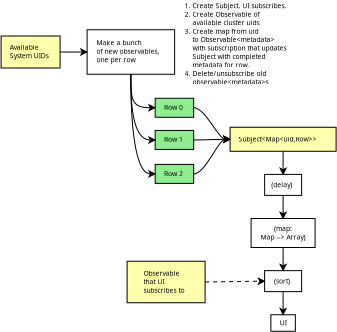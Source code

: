 <?xml version="1.0" encoding="UTF-8"?>
<dia:diagram xmlns:dia="http://www.lysator.liu.se/~alla/dia/">
  <dia:layer name="Background" visible="true" active="true">
    <dia:group>
      <dia:object type="Standard - Box" version="0" id="O0">
        <dia:attribute name="obj_pos">
          <dia:point val="0.312,2.275"/>
        </dia:attribute>
        <dia:attribute name="obj_bb">
          <dia:rectangle val="0.307,2.27;3.268,3.88"/>
        </dia:attribute>
        <dia:attribute name="elem_corner">
          <dia:point val="0.312,2.275"/>
        </dia:attribute>
        <dia:attribute name="elem_width">
          <dia:real val="2.95"/>
        </dia:attribute>
        <dia:attribute name="elem_height">
          <dia:real val="1.6"/>
        </dia:attribute>
        <dia:attribute name="border_width">
          <dia:real val="0.01"/>
        </dia:attribute>
        <dia:attribute name="inner_color">
          <dia:color val="#ffffad"/>
        </dia:attribute>
        <dia:attribute name="show_background">
          <dia:boolean val="true"/>
        </dia:attribute>
      </dia:object>
      <dia:object type="Standard - Text" version="1" id="O1">
        <dia:attribute name="obj_pos">
          <dia:point val="0.75,2.962"/>
        </dia:attribute>
        <dia:attribute name="obj_bb">
          <dia:rectangle val="0.75,2.65;2.9,3.466"/>
        </dia:attribute>
        <dia:attribute name="text">
          <dia:composite type="text">
            <dia:attribute name="string">
              <dia:string>#Available
System UIDs#</dia:string>
            </dia:attribute>
            <dia:attribute name="font">
              <dia:font family="sans" style="0" name="Helvetica"/>
            </dia:attribute>
            <dia:attribute name="height">
              <dia:real val="0.423"/>
            </dia:attribute>
            <dia:attribute name="pos">
              <dia:point val="0.75,2.962"/>
            </dia:attribute>
            <dia:attribute name="color">
              <dia:color val="#000000"/>
            </dia:attribute>
            <dia:attribute name="alignment">
              <dia:enum val="0"/>
            </dia:attribute>
          </dia:composite>
        </dia:attribute>
        <dia:attribute name="valign">
          <dia:enum val="3"/>
        </dia:attribute>
        <dia:attribute name="fill_color">
          <dia:color val="#ffffad"/>
        </dia:attribute>
        <dia:attribute name="show_background">
          <dia:boolean val="true"/>
        </dia:attribute>
      </dia:object>
    </dia:group>
    <dia:group>
      <dia:object type="Standard - Box" version="0" id="O2">
        <dia:attribute name="obj_pos">
          <dia:point val="4.612,1.962"/>
        </dia:attribute>
        <dia:attribute name="obj_bb">
          <dia:rectangle val="4.607,1.958;8.992,4.192"/>
        </dia:attribute>
        <dia:attribute name="elem_corner">
          <dia:point val="4.612,1.962"/>
        </dia:attribute>
        <dia:attribute name="elem_width">
          <dia:real val="4.375"/>
        </dia:attribute>
        <dia:attribute name="elem_height">
          <dia:real val="2.225"/>
        </dia:attribute>
        <dia:attribute name="border_width">
          <dia:real val="0.01"/>
        </dia:attribute>
        <dia:attribute name="show_background">
          <dia:boolean val="true"/>
        </dia:attribute>
      </dia:object>
      <dia:object type="Standard - Text" version="1" id="O3">
        <dia:attribute name="obj_pos">
          <dia:point val="5.088,2.737"/>
        </dia:attribute>
        <dia:attribute name="obj_bb">
          <dia:rectangle val="5.088,2.425;8.48,3.664"/>
        </dia:attribute>
        <dia:attribute name="text">
          <dia:composite type="text">
            <dia:attribute name="string">
              <dia:string>#Make a bunch
of new observables,
one per row#</dia:string>
            </dia:attribute>
            <dia:attribute name="font">
              <dia:font family="sans" style="0" name="Helvetica"/>
            </dia:attribute>
            <dia:attribute name="height">
              <dia:real val="0.423"/>
            </dia:attribute>
            <dia:attribute name="pos">
              <dia:point val="5.088,2.737"/>
            </dia:attribute>
            <dia:attribute name="color">
              <dia:color val="#000000"/>
            </dia:attribute>
            <dia:attribute name="alignment">
              <dia:enum val="0"/>
            </dia:attribute>
          </dia:composite>
        </dia:attribute>
        <dia:attribute name="valign">
          <dia:enum val="3"/>
        </dia:attribute>
      </dia:object>
    </dia:group>
    <dia:object type="Standard - BezierLine" version="0" id="O4">
      <dia:attribute name="obj_pos">
        <dia:point val="3.263,3.075"/>
      </dia:attribute>
      <dia:attribute name="obj_bb">
        <dia:rectangle val="3.257,2.914;4.612,3.236"/>
      </dia:attribute>
      <dia:attribute name="bez_points">
        <dia:point val="3.263,3.075"/>
        <dia:point val="4.076,3.075"/>
        <dia:point val="3.799,3.075"/>
        <dia:point val="4.612,3.075"/>
      </dia:attribute>
      <dia:attribute name="corner_types">
        <dia:enum val="0"/>
        <dia:enum val="0"/>
      </dia:attribute>
      <dia:attribute name="line_width">
        <dia:real val="0.01"/>
      </dia:attribute>
      <dia:attribute name="end_arrow">
        <dia:enum val="22"/>
      </dia:attribute>
      <dia:attribute name="end_arrow_length">
        <dia:real val="0.3"/>
      </dia:attribute>
      <dia:attribute name="end_arrow_width">
        <dia:real val="0.3"/>
      </dia:attribute>
      <dia:connections>
        <dia:connection handle="0" to="O0" connection="4"/>
        <dia:connection handle="3" to="O2" connection="3"/>
      </dia:connections>
    </dia:object>
    <dia:group>
      <dia:object type="Standard - Box" version="0" id="O5">
        <dia:attribute name="obj_pos">
          <dia:point val="8.016,8.695"/>
        </dia:attribute>
        <dia:attribute name="obj_bb">
          <dia:rectangle val="8.011,8.69;9.946,9.65"/>
        </dia:attribute>
        <dia:attribute name="elem_corner">
          <dia:point val="8.016,8.695"/>
        </dia:attribute>
        <dia:attribute name="elem_width">
          <dia:real val="1.925"/>
        </dia:attribute>
        <dia:attribute name="elem_height">
          <dia:real val="0.95"/>
        </dia:attribute>
        <dia:attribute name="border_width">
          <dia:real val="0.01"/>
        </dia:attribute>
        <dia:attribute name="inner_color">
          <dia:color val="#90ee90"/>
        </dia:attribute>
        <dia:attribute name="show_background">
          <dia:boolean val="true"/>
        </dia:attribute>
      </dia:object>
      <dia:object type="Standard - Text" version="1" id="O6">
        <dia:attribute name="obj_pos">
          <dia:point val="8.461,9.287"/>
        </dia:attribute>
        <dia:attribute name="obj_bb">
          <dia:rectangle val="8.461,8.975;9.486,9.367"/>
        </dia:attribute>
        <dia:attribute name="text">
          <dia:composite type="text">
            <dia:attribute name="string">
              <dia:string>#Row 2#</dia:string>
            </dia:attribute>
            <dia:attribute name="font">
              <dia:font family="sans" style="0" name="Helvetica"/>
            </dia:attribute>
            <dia:attribute name="height">
              <dia:real val="0.423"/>
            </dia:attribute>
            <dia:attribute name="pos">
              <dia:point val="8.461,9.287"/>
            </dia:attribute>
            <dia:attribute name="color">
              <dia:color val="#000000"/>
            </dia:attribute>
            <dia:attribute name="alignment">
              <dia:enum val="0"/>
            </dia:attribute>
          </dia:composite>
        </dia:attribute>
        <dia:attribute name="valign">
          <dia:enum val="3"/>
        </dia:attribute>
        <dia:attribute name="fill_color">
          <dia:color val="#90ee90"/>
        </dia:attribute>
        <dia:attribute name="show_background">
          <dia:boolean val="true"/>
        </dia:attribute>
      </dia:object>
    </dia:group>
    <dia:group>
      <dia:object type="Standard - Box" version="0" id="O7">
        <dia:attribute name="obj_pos">
          <dia:point val="8.016,5.388"/>
        </dia:attribute>
        <dia:attribute name="obj_bb">
          <dia:rectangle val="8.011,5.383;9.946,6.343"/>
        </dia:attribute>
        <dia:attribute name="elem_corner">
          <dia:point val="8.016,5.388"/>
        </dia:attribute>
        <dia:attribute name="elem_width">
          <dia:real val="1.925"/>
        </dia:attribute>
        <dia:attribute name="elem_height">
          <dia:real val="0.95"/>
        </dia:attribute>
        <dia:attribute name="border_width">
          <dia:real val="0.01"/>
        </dia:attribute>
        <dia:attribute name="inner_color">
          <dia:color val="#90ee90"/>
        </dia:attribute>
        <dia:attribute name="show_background">
          <dia:boolean val="true"/>
        </dia:attribute>
      </dia:object>
      <dia:object type="Standard - Text" version="1" id="O8">
        <dia:attribute name="obj_pos">
          <dia:point val="8.461,5.963"/>
        </dia:attribute>
        <dia:attribute name="obj_bb">
          <dia:rectangle val="8.461,5.65;9.486,6.043"/>
        </dia:attribute>
        <dia:attribute name="text">
          <dia:composite type="text">
            <dia:attribute name="string">
              <dia:string>#Row 0#</dia:string>
            </dia:attribute>
            <dia:attribute name="font">
              <dia:font family="sans" style="0" name="Helvetica"/>
            </dia:attribute>
            <dia:attribute name="height">
              <dia:real val="0.423"/>
            </dia:attribute>
            <dia:attribute name="pos">
              <dia:point val="8.461,5.963"/>
            </dia:attribute>
            <dia:attribute name="color">
              <dia:color val="#000000"/>
            </dia:attribute>
            <dia:attribute name="alignment">
              <dia:enum val="0"/>
            </dia:attribute>
          </dia:composite>
        </dia:attribute>
        <dia:attribute name="valign">
          <dia:enum val="3"/>
        </dia:attribute>
        <dia:attribute name="fill_color">
          <dia:color val="#90ee90"/>
        </dia:attribute>
        <dia:attribute name="show_background">
          <dia:boolean val="true"/>
        </dia:attribute>
      </dia:object>
    </dia:group>
    <dia:group>
      <dia:object type="Standard - Box" version="0" id="O9">
        <dia:attribute name="obj_pos">
          <dia:point val="8.016,6.997"/>
        </dia:attribute>
        <dia:attribute name="obj_bb">
          <dia:rectangle val="8.011,6.992;9.946,7.952"/>
        </dia:attribute>
        <dia:attribute name="elem_corner">
          <dia:point val="8.016,6.997"/>
        </dia:attribute>
        <dia:attribute name="elem_width">
          <dia:real val="1.925"/>
        </dia:attribute>
        <dia:attribute name="elem_height">
          <dia:real val="0.95"/>
        </dia:attribute>
        <dia:attribute name="border_width">
          <dia:real val="0.01"/>
        </dia:attribute>
        <dia:attribute name="inner_color">
          <dia:color val="#90ee90"/>
        </dia:attribute>
        <dia:attribute name="show_background">
          <dia:boolean val="true"/>
        </dia:attribute>
      </dia:object>
      <dia:object type="Standard - Text" version="1" id="O10">
        <dia:attribute name="obj_pos">
          <dia:point val="8.461,7.562"/>
        </dia:attribute>
        <dia:attribute name="obj_bb">
          <dia:rectangle val="8.461,7.25;9.486,7.643"/>
        </dia:attribute>
        <dia:attribute name="text">
          <dia:composite type="text">
            <dia:attribute name="string">
              <dia:string>#Row 1#</dia:string>
            </dia:attribute>
            <dia:attribute name="font">
              <dia:font family="sans" style="0" name="Helvetica"/>
            </dia:attribute>
            <dia:attribute name="height">
              <dia:real val="0.423"/>
            </dia:attribute>
            <dia:attribute name="pos">
              <dia:point val="8.461,7.562"/>
            </dia:attribute>
            <dia:attribute name="color">
              <dia:color val="#000000"/>
            </dia:attribute>
            <dia:attribute name="alignment">
              <dia:enum val="0"/>
            </dia:attribute>
          </dia:composite>
        </dia:attribute>
        <dia:attribute name="valign">
          <dia:enum val="3"/>
        </dia:attribute>
        <dia:attribute name="fill_color">
          <dia:color val="#90ee90"/>
        </dia:attribute>
        <dia:attribute name="show_background">
          <dia:boolean val="true"/>
        </dia:attribute>
      </dia:object>
    </dia:group>
    <dia:object type="Standard - BezierLine" version="0" id="O11">
      <dia:attribute name="obj_pos">
        <dia:point val="6.8,4.188"/>
      </dia:attribute>
      <dia:attribute name="obj_bb">
        <dia:rectangle val="6.794,4.182;8.016,6.024"/>
      </dia:attribute>
      <dia:attribute name="bez_points">
        <dia:point val="6.8,4.188"/>
        <dia:point val="6.787,5.487"/>
        <dia:point val="6.838,5.862"/>
        <dia:point val="8.016,5.862"/>
      </dia:attribute>
      <dia:attribute name="corner_types">
        <dia:enum val="0"/>
        <dia:enum val="0"/>
      </dia:attribute>
      <dia:attribute name="line_width">
        <dia:real val="0.01"/>
      </dia:attribute>
      <dia:attribute name="end_arrow">
        <dia:enum val="22"/>
      </dia:attribute>
      <dia:attribute name="end_arrow_length">
        <dia:real val="0.3"/>
      </dia:attribute>
      <dia:attribute name="end_arrow_width">
        <dia:real val="0.3"/>
      </dia:attribute>
      <dia:connections>
        <dia:connection handle="0" to="O2" connection="6"/>
        <dia:connection handle="3" to="O7" connection="3"/>
      </dia:connections>
    </dia:object>
    <dia:object type="Standard - BezierLine" version="0" id="O12">
      <dia:attribute name="obj_pos">
        <dia:point val="6.8,4.188"/>
      </dia:attribute>
      <dia:attribute name="obj_bb">
        <dia:rectangle val="6.794,4.182;8.016,9.331"/>
      </dia:attribute>
      <dia:attribute name="bez_points">
        <dia:point val="6.8,4.188"/>
        <dia:point val="6.787,5.487"/>
        <dia:point val="6.838,9.17"/>
        <dia:point val="8.016,9.17"/>
      </dia:attribute>
      <dia:attribute name="corner_types">
        <dia:enum val="0"/>
        <dia:enum val="0"/>
      </dia:attribute>
      <dia:attribute name="line_width">
        <dia:real val="0.01"/>
      </dia:attribute>
      <dia:attribute name="end_arrow">
        <dia:enum val="22"/>
      </dia:attribute>
      <dia:attribute name="end_arrow_length">
        <dia:real val="0.3"/>
      </dia:attribute>
      <dia:attribute name="end_arrow_width">
        <dia:real val="0.3"/>
      </dia:attribute>
      <dia:connections>
        <dia:connection handle="0" to="O2" connection="6"/>
        <dia:connection handle="3" to="O5" connection="3"/>
      </dia:connections>
    </dia:object>
    <dia:object type="Standard - BezierLine" version="0" id="O13">
      <dia:attribute name="obj_pos">
        <dia:point val="6.8,4.188"/>
      </dia:attribute>
      <dia:attribute name="obj_bb">
        <dia:rectangle val="6.794,4.182;8.016,7.634"/>
      </dia:attribute>
      <dia:attribute name="bez_points">
        <dia:point val="6.8,4.188"/>
        <dia:point val="6.787,5.487"/>
        <dia:point val="6.838,7.473"/>
        <dia:point val="8.016,7.473"/>
      </dia:attribute>
      <dia:attribute name="corner_types">
        <dia:enum val="0"/>
        <dia:enum val="0"/>
      </dia:attribute>
      <dia:attribute name="line_width">
        <dia:real val="0.01"/>
      </dia:attribute>
      <dia:attribute name="end_arrow">
        <dia:enum val="22"/>
      </dia:attribute>
      <dia:attribute name="end_arrow_length">
        <dia:real val="0.3"/>
      </dia:attribute>
      <dia:attribute name="end_arrow_width">
        <dia:real val="0.3"/>
      </dia:attribute>
      <dia:connections>
        <dia:connection handle="0" to="O2" connection="6"/>
        <dia:connection handle="3" to="O9" connection="3"/>
      </dia:connections>
    </dia:object>
    <dia:object type="Standard - BezierLine" version="0" id="O14">
      <dia:attribute name="obj_pos">
        <dia:point val="9.941,5.862"/>
      </dia:attribute>
      <dia:attribute name="obj_bb">
        <dia:rectangle val="9.936,5.857;11.762,7.599"/>
      </dia:attribute>
      <dia:attribute name="bez_points">
        <dia:point val="9.941,5.862"/>
        <dia:point val="10.529,5.862"/>
        <dia:point val="11.174,7.438"/>
        <dia:point val="11.762,7.438"/>
      </dia:attribute>
      <dia:attribute name="corner_types">
        <dia:enum val="0"/>
        <dia:enum val="0"/>
      </dia:attribute>
      <dia:attribute name="line_width">
        <dia:real val="0.01"/>
      </dia:attribute>
      <dia:attribute name="end_arrow">
        <dia:enum val="22"/>
      </dia:attribute>
      <dia:attribute name="end_arrow_length">
        <dia:real val="0.3"/>
      </dia:attribute>
      <dia:attribute name="end_arrow_width">
        <dia:real val="0.3"/>
      </dia:attribute>
      <dia:connections>
        <dia:connection handle="0" to="O7" connection="4"/>
        <dia:connection handle="3" to="O31" connection="3"/>
      </dia:connections>
    </dia:object>
    <dia:object type="Standard - BezierLine" version="0" id="O15">
      <dia:attribute name="obj_pos">
        <dia:point val="9.941,9.17"/>
      </dia:attribute>
      <dia:attribute name="obj_bb">
        <dia:rectangle val="9.936,7.276;11.762,9.175"/>
      </dia:attribute>
      <dia:attribute name="bez_points">
        <dia:point val="9.941,9.17"/>
        <dia:point val="10.529,9.17"/>
        <dia:point val="11.174,7.438"/>
        <dia:point val="11.762,7.438"/>
      </dia:attribute>
      <dia:attribute name="corner_types">
        <dia:enum val="0"/>
        <dia:enum val="0"/>
      </dia:attribute>
      <dia:attribute name="line_width">
        <dia:real val="0.01"/>
      </dia:attribute>
      <dia:attribute name="end_arrow">
        <dia:enum val="22"/>
      </dia:attribute>
      <dia:attribute name="end_arrow_length">
        <dia:real val="0.3"/>
      </dia:attribute>
      <dia:attribute name="end_arrow_width">
        <dia:real val="0.3"/>
      </dia:attribute>
      <dia:connections>
        <dia:connection handle="0" to="O5" connection="4"/>
        <dia:connection handle="3" to="O31" connection="3"/>
      </dia:connections>
    </dia:object>
    <dia:object type="Standard - BezierLine" version="0" id="O16">
      <dia:attribute name="obj_pos">
        <dia:point val="9.941,7.473"/>
      </dia:attribute>
      <dia:attribute name="obj_bb">
        <dia:rectangle val="9.936,7.276;11.762,7.599"/>
      </dia:attribute>
      <dia:attribute name="bez_points">
        <dia:point val="9.941,7.473"/>
        <dia:point val="10.529,7.473"/>
        <dia:point val="11.174,7.438"/>
        <dia:point val="11.762,7.438"/>
      </dia:attribute>
      <dia:attribute name="corner_types">
        <dia:enum val="0"/>
        <dia:enum val="0"/>
      </dia:attribute>
      <dia:attribute name="line_width">
        <dia:real val="0.01"/>
      </dia:attribute>
      <dia:attribute name="end_arrow">
        <dia:enum val="22"/>
      </dia:attribute>
      <dia:attribute name="end_arrow_length">
        <dia:real val="0.3"/>
      </dia:attribute>
      <dia:attribute name="end_arrow_width">
        <dia:real val="0.3"/>
      </dia:attribute>
      <dia:connections>
        <dia:connection handle="0" to="O9" connection="4"/>
        <dia:connection handle="3" to="O31" connection="3"/>
      </dia:connections>
    </dia:object>
    <dia:group>
      <dia:object type="Standard - Box" version="0" id="O17">
        <dia:attribute name="obj_pos">
          <dia:point val="13.488,9.194"/>
        </dia:attribute>
        <dia:attribute name="obj_bb">
          <dia:rectangle val="13.482,9.189;15.342,10.249"/>
        </dia:attribute>
        <dia:attribute name="elem_corner">
          <dia:point val="13.488,9.194"/>
        </dia:attribute>
        <dia:attribute name="elem_width">
          <dia:real val="1.85"/>
        </dia:attribute>
        <dia:attribute name="elem_height">
          <dia:real val="1.05"/>
        </dia:attribute>
        <dia:attribute name="border_width">
          <dia:real val="0.01"/>
        </dia:attribute>
        <dia:attribute name="show_background">
          <dia:boolean val="true"/>
        </dia:attribute>
      </dia:object>
      <dia:object type="Standard - Text" version="1" id="O18">
        <dia:attribute name="obj_pos">
          <dia:point val="13.818,9.835"/>
        </dia:attribute>
        <dia:attribute name="obj_bb">
          <dia:rectangle val="13.818,9.523;15.008,9.915"/>
        </dia:attribute>
        <dia:attribute name="text">
          <dia:composite type="text">
            <dia:attribute name="string">
              <dia:string>#(delay)#</dia:string>
            </dia:attribute>
            <dia:attribute name="font">
              <dia:font family="sans" style="0" name="Helvetica"/>
            </dia:attribute>
            <dia:attribute name="height">
              <dia:real val="0.423"/>
            </dia:attribute>
            <dia:attribute name="pos">
              <dia:point val="13.818,9.835"/>
            </dia:attribute>
            <dia:attribute name="color">
              <dia:color val="#000000"/>
            </dia:attribute>
            <dia:attribute name="alignment">
              <dia:enum val="0"/>
            </dia:attribute>
          </dia:composite>
        </dia:attribute>
        <dia:attribute name="valign">
          <dia:enum val="3"/>
        </dia:attribute>
      </dia:object>
    </dia:group>
    <dia:group>
      <dia:object type="Standard - Box" version="0" id="O19">
        <dia:attribute name="obj_pos">
          <dia:point val="13.488,14.006"/>
        </dia:attribute>
        <dia:attribute name="obj_bb">
          <dia:rectangle val="13.482,14.001;15.342,15.061"/>
        </dia:attribute>
        <dia:attribute name="elem_corner">
          <dia:point val="13.488,14.006"/>
        </dia:attribute>
        <dia:attribute name="elem_width">
          <dia:real val="1.85"/>
        </dia:attribute>
        <dia:attribute name="elem_height">
          <dia:real val="1.05"/>
        </dia:attribute>
        <dia:attribute name="border_width">
          <dia:real val="0.01"/>
        </dia:attribute>
        <dia:attribute name="show_background">
          <dia:boolean val="true"/>
        </dia:attribute>
      </dia:object>
      <dia:object type="Standard - Text" version="1" id="O20">
        <dia:attribute name="obj_pos">
          <dia:point val="13.953,14.648"/>
        </dia:attribute>
        <dia:attribute name="obj_bb">
          <dia:rectangle val="13.953,14.335;14.873,14.727"/>
        </dia:attribute>
        <dia:attribute name="text">
          <dia:composite type="text">
            <dia:attribute name="string">
              <dia:string>#(sort)#</dia:string>
            </dia:attribute>
            <dia:attribute name="font">
              <dia:font family="sans" style="0" name="Helvetica"/>
            </dia:attribute>
            <dia:attribute name="height">
              <dia:real val="0.423"/>
            </dia:attribute>
            <dia:attribute name="pos">
              <dia:point val="13.953,14.648"/>
            </dia:attribute>
            <dia:attribute name="color">
              <dia:color val="#000000"/>
            </dia:attribute>
            <dia:attribute name="alignment">
              <dia:enum val="0"/>
            </dia:attribute>
          </dia:composite>
        </dia:attribute>
        <dia:attribute name="valign">
          <dia:enum val="3"/>
        </dia:attribute>
      </dia:object>
    </dia:group>
    <dia:object type="Standard - Line" version="0" id="O21">
      <dia:attribute name="obj_pos">
        <dia:point val="14.412,8.037"/>
      </dia:attribute>
      <dia:attribute name="obj_bb">
        <dia:rectangle val="14.251,8.033;14.574,9.205"/>
      </dia:attribute>
      <dia:attribute name="conn_endpoints">
        <dia:point val="14.412,8.037"/>
        <dia:point val="14.412,9.194"/>
      </dia:attribute>
      <dia:attribute name="numcp">
        <dia:int val="1"/>
      </dia:attribute>
      <dia:attribute name="line_width">
        <dia:real val="0.01"/>
      </dia:attribute>
      <dia:attribute name="end_arrow">
        <dia:enum val="22"/>
      </dia:attribute>
      <dia:attribute name="end_arrow_length">
        <dia:real val="0.3"/>
      </dia:attribute>
      <dia:attribute name="end_arrow_width">
        <dia:real val="0.3"/>
      </dia:attribute>
      <dia:connections>
        <dia:connection handle="0" to="O31" connection="6"/>
        <dia:connection handle="1" to="O17" connection="1"/>
      </dia:connections>
    </dia:object>
    <dia:object type="Standard - Line" version="0" id="O22">
      <dia:attribute name="obj_pos">
        <dia:point val="14.412,10.244"/>
      </dia:attribute>
      <dia:attribute name="obj_bb">
        <dia:rectangle val="14.251,10.239;14.574,11.411"/>
      </dia:attribute>
      <dia:attribute name="conn_endpoints">
        <dia:point val="14.412,10.244"/>
        <dia:point val="14.412,11.4"/>
      </dia:attribute>
      <dia:attribute name="numcp">
        <dia:int val="1"/>
      </dia:attribute>
      <dia:attribute name="line_width">
        <dia:real val="0.01"/>
      </dia:attribute>
      <dia:attribute name="end_arrow">
        <dia:enum val="22"/>
      </dia:attribute>
      <dia:attribute name="end_arrow_length">
        <dia:real val="0.3"/>
      </dia:attribute>
      <dia:attribute name="end_arrow_width">
        <dia:real val="0.3"/>
      </dia:attribute>
      <dia:connections>
        <dia:connection handle="0" to="O17" connection="6"/>
        <dia:connection handle="1" to="O33" connection="1"/>
      </dia:connections>
    </dia:object>
    <dia:object type="Standard - Text" version="1" id="O23">
      <dia:attribute name="obj_pos">
        <dia:point val="9.488,0.887"/>
      </dia:attribute>
      <dia:attribute name="obj_bb">
        <dia:rectangle val="9.488,0.575;15.078,4.777"/>
      </dia:attribute>
      <dia:attribute name="text">
        <dia:composite type="text">
          <dia:attribute name="string">
            <dia:string>#1. Create Subject. UI subscribes.
2. Create Observable of
    available cluster uids
3. Create map from uid
    to Observable&lt;metadata&gt;
    with subscription that updates
    Subject with completed
    metadata for row.
4. Delete/unsubscribe old
    observable&lt;metadata&gt;s#</dia:string>
          </dia:attribute>
          <dia:attribute name="font">
            <dia:font family="sans" style="0" name="Helvetica"/>
          </dia:attribute>
          <dia:attribute name="height">
            <dia:real val="0.423"/>
          </dia:attribute>
          <dia:attribute name="pos">
            <dia:point val="9.488,0.887"/>
          </dia:attribute>
          <dia:attribute name="color">
            <dia:color val="#000000"/>
          </dia:attribute>
          <dia:attribute name="alignment">
            <dia:enum val="0"/>
          </dia:attribute>
        </dia:composite>
      </dia:attribute>
      <dia:attribute name="valign">
        <dia:enum val="3"/>
      </dia:attribute>
    </dia:object>
    <dia:group>
      <dia:object type="Standard - Box" version="0" id="O24">
        <dia:attribute name="obj_pos">
          <dia:point val="13.8,16.212"/>
        </dia:attribute>
        <dia:attribute name="obj_bb">
          <dia:rectangle val="13.795,16.207;15.03,17.043"/>
        </dia:attribute>
        <dia:attribute name="elem_corner">
          <dia:point val="13.8,16.212"/>
        </dia:attribute>
        <dia:attribute name="elem_width">
          <dia:real val="1.225"/>
        </dia:attribute>
        <dia:attribute name="elem_height">
          <dia:real val="0.825"/>
        </dia:attribute>
        <dia:attribute name="border_width">
          <dia:real val="0.01"/>
        </dia:attribute>
        <dia:attribute name="show_background">
          <dia:boolean val="true"/>
        </dia:attribute>
      </dia:object>
      <dia:object type="Standard - Text" version="1" id="O25">
        <dia:attribute name="obj_pos">
          <dia:point val="14.244,16.741"/>
        </dia:attribute>
        <dia:attribute name="obj_bb">
          <dia:rectangle val="14.244,16.429;14.591,16.821"/>
        </dia:attribute>
        <dia:attribute name="text">
          <dia:composite type="text">
            <dia:attribute name="string">
              <dia:string>#UI#</dia:string>
            </dia:attribute>
            <dia:attribute name="font">
              <dia:font family="sans" style="0" name="Helvetica"/>
            </dia:attribute>
            <dia:attribute name="height">
              <dia:real val="0.423"/>
            </dia:attribute>
            <dia:attribute name="pos">
              <dia:point val="14.244,16.741"/>
            </dia:attribute>
            <dia:attribute name="color">
              <dia:color val="#000000"/>
            </dia:attribute>
            <dia:attribute name="alignment">
              <dia:enum val="0"/>
            </dia:attribute>
          </dia:composite>
        </dia:attribute>
        <dia:attribute name="valign">
          <dia:enum val="3"/>
        </dia:attribute>
      </dia:object>
    </dia:group>
    <dia:object type="Standard - Line" version="0" id="O26">
      <dia:attribute name="obj_pos">
        <dia:point val="14.412,15.056"/>
      </dia:attribute>
      <dia:attribute name="obj_bb">
        <dia:rectangle val="14.251,15.051;14.574,16.224"/>
      </dia:attribute>
      <dia:attribute name="conn_endpoints">
        <dia:point val="14.412,15.056"/>
        <dia:point val="14.412,16.212"/>
      </dia:attribute>
      <dia:attribute name="numcp">
        <dia:int val="1"/>
      </dia:attribute>
      <dia:attribute name="line_width">
        <dia:real val="0.01"/>
      </dia:attribute>
      <dia:attribute name="end_arrow">
        <dia:enum val="22"/>
      </dia:attribute>
      <dia:attribute name="end_arrow_length">
        <dia:real val="0.3"/>
      </dia:attribute>
      <dia:attribute name="end_arrow_width">
        <dia:real val="0.3"/>
      </dia:attribute>
      <dia:connections>
        <dia:connection handle="0" to="O19" connection="6"/>
        <dia:connection handle="1" to="O24" connection="1"/>
      </dia:connections>
    </dia:object>
    <dia:group>
      <dia:object type="Standard - Box" version="0" id="O27">
        <dia:attribute name="obj_pos">
          <dia:point val="6.612,13.537"/>
        </dia:attribute>
        <dia:attribute name="obj_bb">
          <dia:rectangle val="6.607,13.533;10.518,15.617"/>
        </dia:attribute>
        <dia:attribute name="elem_corner">
          <dia:point val="6.612,13.537"/>
        </dia:attribute>
        <dia:attribute name="elem_width">
          <dia:real val="3.9"/>
        </dia:attribute>
        <dia:attribute name="elem_height">
          <dia:real val="2.075"/>
        </dia:attribute>
        <dia:attribute name="border_width">
          <dia:real val="0.01"/>
        </dia:attribute>
        <dia:attribute name="inner_color">
          <dia:color val="#ffffad"/>
        </dia:attribute>
        <dia:attribute name="show_background">
          <dia:boolean val="true"/>
        </dia:attribute>
      </dia:object>
      <dia:object type="Standard - Text" version="1" id="O28">
        <dia:attribute name="obj_pos">
          <dia:point val="7.435,14.268"/>
        </dia:attribute>
        <dia:attribute name="obj_bb">
          <dia:rectangle val="7.435,13.955;9.68,15.195"/>
        </dia:attribute>
        <dia:attribute name="text">
          <dia:composite type="text">
            <dia:attribute name="string">
              <dia:string>#Observable
that UI
subscribes to#</dia:string>
            </dia:attribute>
            <dia:attribute name="font">
              <dia:font family="sans" style="0" name="Helvetica"/>
            </dia:attribute>
            <dia:attribute name="height">
              <dia:real val="0.423"/>
            </dia:attribute>
            <dia:attribute name="pos">
              <dia:point val="7.435,14.268"/>
            </dia:attribute>
            <dia:attribute name="color">
              <dia:color val="#000000"/>
            </dia:attribute>
            <dia:attribute name="alignment">
              <dia:enum val="0"/>
            </dia:attribute>
          </dia:composite>
        </dia:attribute>
        <dia:attribute name="valign">
          <dia:enum val="3"/>
        </dia:attribute>
        <dia:attribute name="fill_color">
          <dia:color val="#ffffad"/>
        </dia:attribute>
        <dia:attribute name="show_background">
          <dia:boolean val="true"/>
        </dia:attribute>
      </dia:object>
    </dia:group>
    <dia:object type="Standard - Line" version="0" id="O29">
      <dia:attribute name="obj_pos">
        <dia:point val="10.512,14.575"/>
      </dia:attribute>
      <dia:attribute name="obj_bb">
        <dia:rectangle val="10.507,14.375;13.499,14.697"/>
      </dia:attribute>
      <dia:attribute name="conn_endpoints">
        <dia:point val="10.512,14.575"/>
        <dia:point val="13.488,14.531"/>
      </dia:attribute>
      <dia:attribute name="numcp">
        <dia:int val="1"/>
      </dia:attribute>
      <dia:attribute name="line_width">
        <dia:real val="0.01"/>
      </dia:attribute>
      <dia:attribute name="line_style">
        <dia:enum val="1"/>
      </dia:attribute>
      <dia:attribute name="end_arrow">
        <dia:enum val="22"/>
      </dia:attribute>
      <dia:attribute name="end_arrow_length">
        <dia:real val="0.3"/>
      </dia:attribute>
      <dia:attribute name="end_arrow_width">
        <dia:real val="0.3"/>
      </dia:attribute>
      <dia:attribute name="dashlength">
        <dia:real val="0.2"/>
      </dia:attribute>
      <dia:connections>
        <dia:connection handle="0" to="O27" connection="4"/>
        <dia:connection handle="1" to="O19" connection="3"/>
      </dia:connections>
    </dia:object>
    <dia:object type="Standard - Text" version="1" id="O30">
      <dia:attribute name="obj_pos">
        <dia:point val="13.113,7.362"/>
      </dia:attribute>
      <dia:attribute name="obj_bb">
        <dia:rectangle val="13.103,7.04;13.113,7.462"/>
      </dia:attribute>
      <dia:attribute name="text">
        <dia:composite type="text">
          <dia:attribute name="string">
            <dia:string>##</dia:string>
          </dia:attribute>
          <dia:attribute name="font">
            <dia:font family="sans" style="0" name="Helvetica"/>
          </dia:attribute>
          <dia:attribute name="height">
            <dia:real val="0.423"/>
          </dia:attribute>
          <dia:attribute name="pos">
            <dia:point val="13.113,7.362"/>
          </dia:attribute>
          <dia:attribute name="color">
            <dia:color val="#000000"/>
          </dia:attribute>
          <dia:attribute name="alignment">
            <dia:enum val="0"/>
          </dia:attribute>
        </dia:composite>
      </dia:attribute>
      <dia:attribute name="valign">
        <dia:enum val="3"/>
      </dia:attribute>
    </dia:object>
    <dia:group>
      <dia:object type="Standard - Box" version="0" id="O31">
        <dia:attribute name="obj_pos">
          <dia:point val="11.762,6.838"/>
        </dia:attribute>
        <dia:attribute name="obj_bb">
          <dia:rectangle val="11.758,6.832;17.067,8.043"/>
        </dia:attribute>
        <dia:attribute name="elem_corner">
          <dia:point val="11.762,6.838"/>
        </dia:attribute>
        <dia:attribute name="elem_width">
          <dia:real val="5.3"/>
        </dia:attribute>
        <dia:attribute name="elem_height">
          <dia:real val="1.2"/>
        </dia:attribute>
        <dia:attribute name="border_width">
          <dia:real val="0.01"/>
        </dia:attribute>
        <dia:attribute name="inner_color">
          <dia:color val="#ffffad"/>
        </dia:attribute>
        <dia:attribute name="show_background">
          <dia:boolean val="true"/>
        </dia:attribute>
      </dia:object>
      <dia:object type="Standard - Text" version="1" id="O32">
        <dia:attribute name="obj_pos">
          <dia:point val="12.186,7.554"/>
        </dia:attribute>
        <dia:attribute name="obj_bb">
          <dia:rectangle val="12.186,7.241;16.629,7.634"/>
        </dia:attribute>
        <dia:attribute name="text">
          <dia:composite type="text">
            <dia:attribute name="string">
              <dia:string>#Subject&lt;Map&lt;uid,Row&gt;&gt;#</dia:string>
            </dia:attribute>
            <dia:attribute name="font">
              <dia:font family="sans" style="0" name="Helvetica"/>
            </dia:attribute>
            <dia:attribute name="height">
              <dia:real val="0.423"/>
            </dia:attribute>
            <dia:attribute name="pos">
              <dia:point val="12.186,7.554"/>
            </dia:attribute>
            <dia:attribute name="color">
              <dia:color val="#000000"/>
            </dia:attribute>
            <dia:attribute name="alignment">
              <dia:enum val="0"/>
            </dia:attribute>
          </dia:composite>
        </dia:attribute>
        <dia:attribute name="valign">
          <dia:enum val="3"/>
        </dia:attribute>
        <dia:attribute name="fill_color">
          <dia:color val="#ffffad"/>
        </dia:attribute>
        <dia:attribute name="show_background">
          <dia:boolean val="true"/>
        </dia:attribute>
      </dia:object>
    </dia:group>
    <dia:group>
      <dia:object type="Standard - Box" version="0" id="O33">
        <dia:attribute name="obj_pos">
          <dia:point val="12.812,11.4"/>
        </dia:attribute>
        <dia:attribute name="obj_bb">
          <dia:rectangle val="12.807,11.395;16.017,12.855"/>
        </dia:attribute>
        <dia:attribute name="elem_corner">
          <dia:point val="12.812,11.4"/>
        </dia:attribute>
        <dia:attribute name="elem_width">
          <dia:real val="3.2"/>
        </dia:attribute>
        <dia:attribute name="elem_height">
          <dia:real val="1.45"/>
        </dia:attribute>
        <dia:attribute name="border_width">
          <dia:real val="0.01"/>
        </dia:attribute>
        <dia:attribute name="show_background">
          <dia:boolean val="true"/>
        </dia:attribute>
      </dia:object>
      <dia:object type="Standard - Text" version="1" id="O34">
        <dia:attribute name="obj_pos">
          <dia:point val="14.412,12.03"/>
        </dia:attribute>
        <dia:attribute name="obj_bb">
          <dia:rectangle val="13.162,11.717;15.662,12.533"/>
        </dia:attribute>
        <dia:attribute name="text">
          <dia:composite type="text">
            <dia:attribute name="string">
              <dia:string>#(map:
Map --&gt; Array)#</dia:string>
            </dia:attribute>
            <dia:attribute name="font">
              <dia:font family="sans" style="0" name="Helvetica"/>
            </dia:attribute>
            <dia:attribute name="height">
              <dia:real val="0.423"/>
            </dia:attribute>
            <dia:attribute name="pos">
              <dia:point val="14.412,12.03"/>
            </dia:attribute>
            <dia:attribute name="color">
              <dia:color val="#000000"/>
            </dia:attribute>
            <dia:attribute name="alignment">
              <dia:enum val="1"/>
            </dia:attribute>
          </dia:composite>
        </dia:attribute>
        <dia:attribute name="valign">
          <dia:enum val="3"/>
        </dia:attribute>
      </dia:object>
    </dia:group>
    <dia:object type="Standard - Line" version="0" id="O35">
      <dia:attribute name="obj_pos">
        <dia:point val="14.412,12.85"/>
      </dia:attribute>
      <dia:attribute name="obj_bb">
        <dia:rectangle val="14.251,12.845;14.574,14.017"/>
      </dia:attribute>
      <dia:attribute name="conn_endpoints">
        <dia:point val="14.412,12.85"/>
        <dia:point val="14.412,14.006"/>
      </dia:attribute>
      <dia:attribute name="numcp">
        <dia:int val="1"/>
      </dia:attribute>
      <dia:attribute name="line_width">
        <dia:real val="0.01"/>
      </dia:attribute>
      <dia:attribute name="end_arrow">
        <dia:enum val="22"/>
      </dia:attribute>
      <dia:attribute name="end_arrow_length">
        <dia:real val="0.3"/>
      </dia:attribute>
      <dia:attribute name="end_arrow_width">
        <dia:real val="0.3"/>
      </dia:attribute>
      <dia:connections>
        <dia:connection handle="0" to="O33" connection="6"/>
        <dia:connection handle="1" to="O19" connection="1"/>
      </dia:connections>
    </dia:object>
  </dia:layer>
</dia:diagram>
